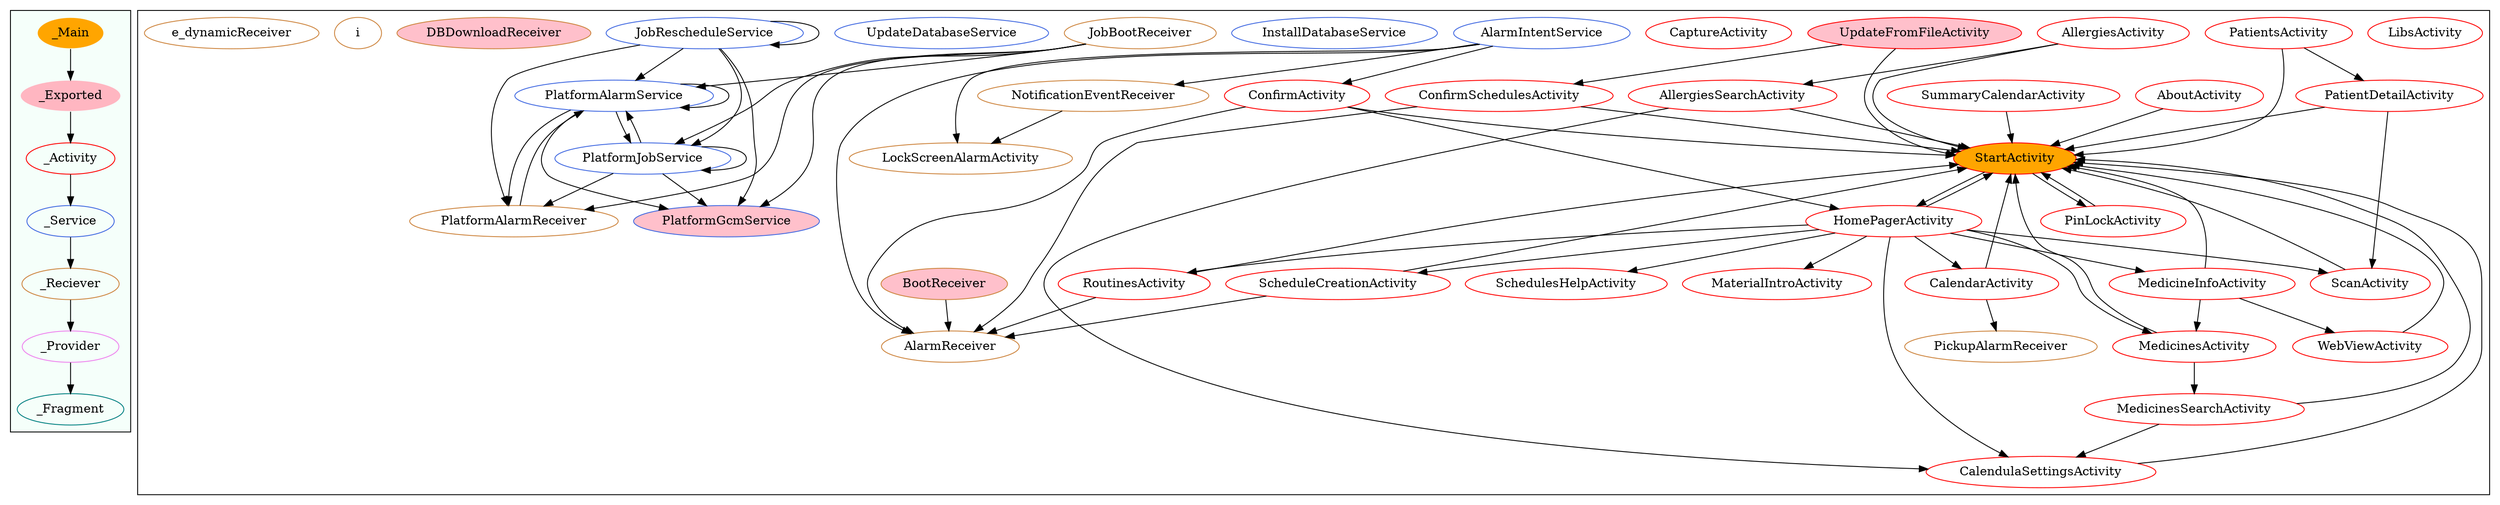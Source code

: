 digraph G {
subgraph cluster_legend{ 
bgcolor=mintcream;
_Activity[color = red];
_Service[color = royalblue];
_Provider[color = violet];
_Reciever[color = peru];
_Fragment[color = teal];
_Main[style=filled, fillcolor=orange, color = mintcream];
_Exported[style=filled, fillcolor=lightpink, color = mintcream];
_Main -> _Exported -> _Activity -> _Service -> _Reciever -> _Provider -> _Fragment; 
}
subgraph cluster_component{ 
ConfirmActivity[color = red];
PinLockActivity[color = red];
PatientDetailActivity[color = red];
LibsActivity[color = red];
SummaryCalendarActivity[color = red];
UpdateFromFileActivity[style=filled, fillcolor=pink, color = red];
ScheduleCreationActivity[color = red];
StartActivity[style=filled, fillcolor=orange, color = red];
CalendulaSettingsActivity[color = red];
MedicinesSearchActivity[color = red];
AllergiesSearchActivity[color = red];
MedicinesActivity[color = red];
MedicineInfoActivity[color = red];
HomePagerActivity[color = red];
AllergiesActivity[color = red];
RoutinesActivity[color = red];
PatientsActivity[color = red];
ConfirmSchedulesActivity[color = red];
WebViewActivity[color = red];
AboutActivity[color = red];
ScanActivity[color = red];
LockScreenAlarmActivity[color = red];
MaterialIntroActivity[color = red];
SchedulesHelpActivity[color = red];
CaptureActivity[color = red];
CalendarActivity[color = red];
PlatformAlarmService[color = royalblue];
JobRescheduleService[color = royalblue];
PlatformJobService[color = royalblue];
InstallDatabaseService[color = royalblue];
AlarmIntentService[color = royalblue];
UpdateDatabaseService[color = royalblue];
PlatformGcmService[style=filled, fillcolor=pink, color = royalblue];
JobBootReceiver[color = peru];
DBDownloadReceiver[style=filled, fillcolor=pink, color = peru];
PlatformAlarmReceiver[color = peru];
LockScreenAlarmActivity[color = peru];
AlarmReceiver[color = peru];
NotificationEventReceiver[color = peru];
PickupAlarmReceiver[color = peru];
BootReceiver[style=filled, fillcolor=pink, color = peru];
i[color = peru];
e_dynamicReceiver[color = peru];
NotificationEventReceiver->LockScreenAlarmActivity;
PatientDetailActivity->ScanActivity;
PatientDetailActivity->StartActivity;
BootReceiver->AlarmReceiver;
PlatformAlarmReceiver->PlatformAlarmService;
UpdateFromFileActivity->ConfirmSchedulesActivity;
UpdateFromFileActivity->StartActivity;
ScheduleCreationActivity->AlarmReceiver;
ScheduleCreationActivity->StartActivity;
CalendulaSettingsActivity->StartActivity;
AlarmIntentService->ConfirmActivity;
AlarmIntentService->LockScreenAlarmActivity;
AlarmIntentService->NotificationEventReceiver;
AlarmIntentService->AlarmReceiver;
AllergiesSearchActivity->CalendulaSettingsActivity;
AllergiesSearchActivity->StartActivity;
JobBootReceiver->PlatformAlarmReceiver;
JobBootReceiver->PlatformAlarmService;
JobBootReceiver->PlatformJobService;
JobBootReceiver->PlatformGcmService;
AllergiesActivity->AllergiesSearchActivity;
AllergiesActivity->StartActivity;
RoutinesActivity->AlarmReceiver;
RoutinesActivity->StartActivity;
JobRescheduleService->PlatformAlarmService;
JobRescheduleService->PlatformJobService;
JobRescheduleService->PlatformGcmService;
JobRescheduleService->JobRescheduleService;
JobRescheduleService->PlatformAlarmReceiver;
ConfirmActivity->AlarmReceiver;
ConfirmActivity->StartActivity;
ConfirmActivity->HomePagerActivity;
PinLockActivity->StartActivity;
SummaryCalendarActivity->StartActivity;
StartActivity->PinLockActivity;
StartActivity->HomePagerActivity;
MedicinesSearchActivity->StartActivity;
MedicinesSearchActivity->CalendulaSettingsActivity;
MedicinesActivity->MedicinesSearchActivity;
MedicinesActivity->StartActivity;
MedicineInfoActivity->StartActivity;
MedicineInfoActivity->MedicinesActivity;
MedicineInfoActivity->WebViewActivity;
HomePagerActivity->RoutinesActivity;
HomePagerActivity->ScheduleCreationActivity;
HomePagerActivity->CalendarActivity;
HomePagerActivity->MedicineInfoActivity;
HomePagerActivity->StartActivity;
HomePagerActivity->MaterialIntroActivity;
HomePagerActivity->SchedulesHelpActivity;
HomePagerActivity->ScanActivity;
HomePagerActivity->CalendulaSettingsActivity;
HomePagerActivity->MedicinesActivity;
PlatformAlarmService->PlatformAlarmService;
PlatformAlarmService->PlatformJobService;
PlatformAlarmService->PlatformGcmService;
PlatformAlarmService->PlatformAlarmReceiver;
PatientsActivity->PatientDetailActivity;
PatientsActivity->StartActivity;
PlatformJobService->PlatformAlarmService;
PlatformJobService->PlatformGcmService;
PlatformJobService->PlatformJobService;
PlatformJobService->PlatformAlarmReceiver;
ConfirmSchedulesActivity->AlarmReceiver;
ConfirmSchedulesActivity->StartActivity;
WebViewActivity->StartActivity;
AboutActivity->StartActivity;
ScanActivity->StartActivity;
CalendarActivity->PickupAlarmReceiver;
CalendarActivity->StartActivity;
}
}
